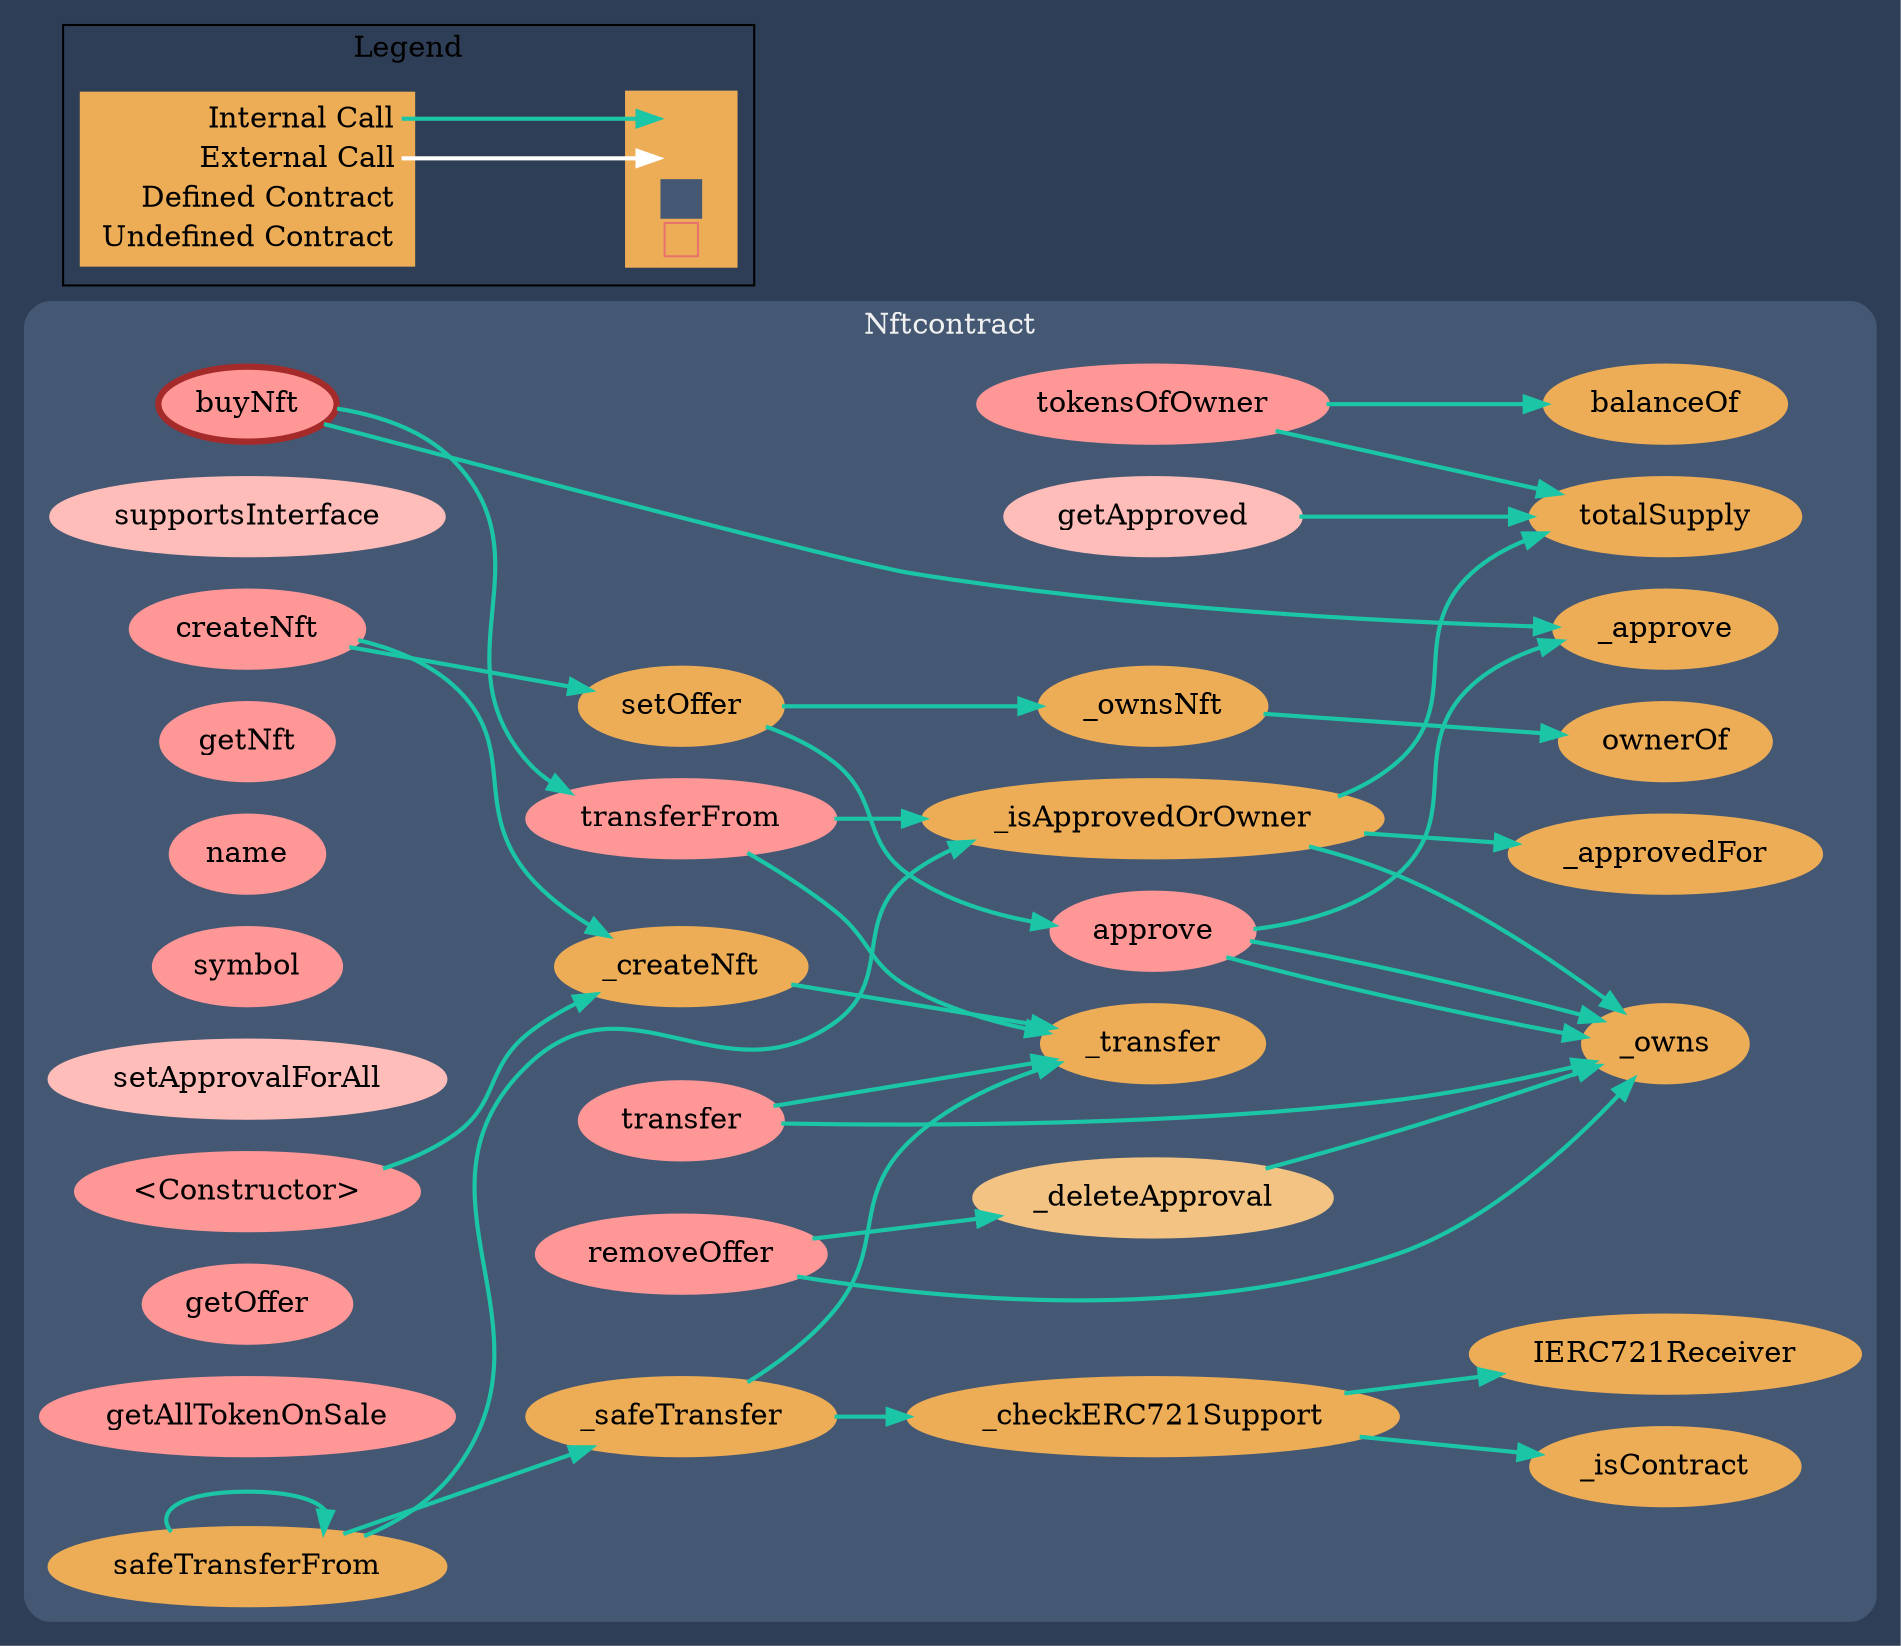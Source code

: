 digraph G {
  graph [ ratio = "auto", page = "100", compound =true, bgcolor = "#2e3e56" ];
  node [ style = "filled", fillcolor = "#edad56", color = "#edad56", penwidth =3 ];
  edge [ color = "#fcfcfc", penwidth =2, fontname = "helvetica Neue Ultra Light" ];
subgraph "clusterNftcontract" {
  graph [ label = "Nftcontract", color = "#445773", fontcolor = "#f0f0f0", style = "rounded", bgcolor = "#445773" ];
  "Nftcontract.<Constructor>" [ label = "<Constructor>", color = "#FF9797", fillcolor = "#FF9797" ];
  "Nftcontract.supportsInterface" [ label = "supportsInterface", color = "#ffbdb9", fillcolor = "#ffbdb9" ];
  "Nftcontract.createNft" [ label = "createNft", color = "#FF9797", fillcolor = "#FF9797" ];
  "Nftcontract._createNft" [ label = "_createNft" ];
  "Nftcontract.getNft" [ label = "getNft", color = "#FF9797", fillcolor = "#FF9797" ];
  "Nftcontract.balanceOf" [ label = "balanceOf" ];
  "Nftcontract.totalSupply" [ label = "totalSupply" ];
  "Nftcontract.name" [ label = "name", color = "#FF9797", fillcolor = "#FF9797" ];
  "Nftcontract.symbol" [ label = "symbol", color = "#FF9797", fillcolor = "#FF9797" ];
  "Nftcontract.ownerOf" [ label = "ownerOf" ];
  "Nftcontract.transfer" [ label = "transfer", color = "#FF9797", fillcolor = "#FF9797" ];
  "Nftcontract._transfer" [ label = "_transfer" ];
  "Nftcontract._owns" [ label = "_owns" ];
  "Nftcontract.approve" [ label = "approve", color = "#FF9797", fillcolor = "#FF9797" ];
  "Nftcontract.setApprovalForAll" [ label = "setApprovalForAll", color = "#ffbdb9", fillcolor = "#ffbdb9" ];
  "Nftcontract.getApproved" [ label = "getApproved", color = "#ffbdb9", fillcolor = "#ffbdb9" ];
  "Nftcontract._approve" [ label = "_approve" ];
  "Nftcontract.safeTransferFrom" [ label = "safeTransferFrom" ];
  "Nftcontract._safeTransfer" [ label = "_safeTransfer" ];
  "Nftcontract.transferFrom" [ label = "transferFrom", color = "#FF9797", fillcolor = "#FF9797" ];
  "Nftcontract._approvedFor" [ label = "_approvedFor" ];
  "Nftcontract._checkERC721Support" [ label = "_checkERC721Support" ];
  "Nftcontract._isContract" [ label = "_isContract" ];
  "Nftcontract._isApprovedOrOwner" [ label = "_isApprovedOrOwner" ];
  "Nftcontract._deleteApproval" [ label = "_deleteApproval", color = "#f2c383", fillcolor = "#f2c383" ];
  "Nftcontract.tokensOfOwner" [ label = "tokensOfOwner", color = "#FF9797", fillcolor = "#FF9797" ];
  "Nftcontract.getOffer" [ label = "getOffer", color = "#FF9797", fillcolor = "#FF9797" ];
  "Nftcontract.getAllTokenOnSale" [ label = "getAllTokenOnSale", color = "#FF9797", fillcolor = "#FF9797" ];
  "Nftcontract.setOffer" [ label = "setOffer" ];
  "Nftcontract.removeOffer" [ label = "removeOffer", color = "#FF9797", fillcolor = "#FF9797" ];
  "Nftcontract.buyNft" [ label = "buyNft", color = "brown", fillcolor = "#FF9797" ];
  "Nftcontract._ownsNft" [ label = "_ownsNft" ];
  "Nftcontract.IERC721Receiver" [ label = "IERC721Receiver" ];
}

  "Nftcontract.<Constructor>";
  "Nftcontract._createNft";
  "Nftcontract.createNft";
  "Nftcontract.setOffer";
  "Nftcontract._transfer";
  "Nftcontract.transfer";
  "Nftcontract._owns";
  "Nftcontract.approve";
  "Nftcontract._approve";
  "Nftcontract.getApproved";
  "Nftcontract.totalSupply";
  "Nftcontract.safeTransferFrom";
  "Nftcontract._isApprovedOrOwner";
  "Nftcontract._safeTransfer";
  "Nftcontract._checkERC721Support";
  "Nftcontract.transferFrom";
  "Nftcontract._isContract";
  "Nftcontract.IERC721Receiver";
  "Nftcontract._approvedFor";
  "Nftcontract._deleteApproval";
  "Nftcontract.tokensOfOwner";
  "Nftcontract.balanceOf";
  "Nftcontract._ownsNft";
  "Nftcontract.removeOffer";
  "Nftcontract.buyNft";
  "Nftcontract.ownerOf";
  "Nftcontract.<Constructor>" -> "Nftcontract._createNft" [ color = "#1bc6a6" ];
  "Nftcontract.createNft" -> "Nftcontract._createNft" [ color = "#1bc6a6" ];
  "Nftcontract.createNft" -> "Nftcontract.setOffer" [ color = "#1bc6a6" ];
  "Nftcontract._createNft" -> "Nftcontract._transfer" [ color = "#1bc6a6" ];
  "Nftcontract.transfer" -> "Nftcontract._owns" [ color = "#1bc6a6" ];
  "Nftcontract.transfer" -> "Nftcontract._transfer" [ color = "#1bc6a6" ];
  "Nftcontract.approve" -> "Nftcontract._owns" [ color = "#1bc6a6" ];
  "Nftcontract.approve" -> "Nftcontract._owns" [ color = "#1bc6a6" ];
  "Nftcontract.approve" -> "Nftcontract._approve" [ color = "#1bc6a6" ];
  "Nftcontract.getApproved" -> "Nftcontract.totalSupply" [ color = "#1bc6a6" ];
  "Nftcontract.safeTransferFrom" -> "Nftcontract.safeTransferFrom" [ color = "#1bc6a6" ];
  "Nftcontract.safeTransferFrom" -> "Nftcontract._isApprovedOrOwner" [ color = "#1bc6a6" ];
  "Nftcontract.safeTransferFrom" -> "Nftcontract._safeTransfer" [ color = "#1bc6a6" ];
  "Nftcontract._safeTransfer" -> "Nftcontract._transfer" [ color = "#1bc6a6" ];
  "Nftcontract._safeTransfer" -> "Nftcontract._checkERC721Support" [ color = "#1bc6a6" ];
  "Nftcontract.transferFrom" -> "Nftcontract._isApprovedOrOwner" [ color = "#1bc6a6" ];
  "Nftcontract.transferFrom" -> "Nftcontract._transfer" [ color = "#1bc6a6" ];
  "Nftcontract._checkERC721Support" -> "Nftcontract._isContract" [ color = "#1bc6a6" ];
  "Nftcontract._checkERC721Support" -> "Nftcontract.IERC721Receiver" [ color = "#1bc6a6" ];
  "Nftcontract._isApprovedOrOwner" -> "Nftcontract._owns" [ color = "#1bc6a6" ];
  "Nftcontract._isApprovedOrOwner" -> "Nftcontract.totalSupply" [ color = "#1bc6a6" ];
  "Nftcontract._isApprovedOrOwner" -> "Nftcontract._approvedFor" [ color = "#1bc6a6" ];
  "Nftcontract._deleteApproval" -> "Nftcontract._owns" [ color = "#1bc6a6" ];
  "Nftcontract.tokensOfOwner" -> "Nftcontract.balanceOf" [ color = "#1bc6a6" ];
  "Nftcontract.tokensOfOwner" -> "Nftcontract.totalSupply" [ color = "#1bc6a6" ];
  "Nftcontract.setOffer" -> "Nftcontract._ownsNft" [ color = "#1bc6a6" ];
  "Nftcontract.setOffer" -> "Nftcontract.approve" [ color = "#1bc6a6" ];
  "Nftcontract.removeOffer" -> "Nftcontract._owns" [ color = "#1bc6a6" ];
  "Nftcontract.removeOffer" -> "Nftcontract._deleteApproval" [ color = "#1bc6a6" ];
  "Nftcontract.buyNft" -> "Nftcontract._approve" [ color = "#1bc6a6" ];
  "Nftcontract.buyNft" -> "Nftcontract.transferFrom" [ color = "#1bc6a6" ];
  "Nftcontract._ownsNft" -> "Nftcontract.ownerOf" [ color = "#1bc6a6" ];


rankdir=LR
node [shape=plaintext]
subgraph cluster_01 { 
label = "Legend";
key [label=<<table border="0" cellpadding="2" cellspacing="0" cellborder="0">
  <tr><td align="right" port="i1">Internal Call</td></tr>
  <tr><td align="right" port="i2">External Call</td></tr>
  <tr><td align="right" port="i3">Defined Contract</td></tr>
  <tr><td align="right" port="i4">Undefined Contract</td></tr>
  </table>>]
key2 [label=<<table border="0" cellpadding="2" cellspacing="0" cellborder="0">
  <tr><td port="i1">&nbsp;&nbsp;&nbsp;</td></tr>
  <tr><td port="i2">&nbsp;&nbsp;&nbsp;</td></tr>
  <tr><td port="i3" bgcolor="#445773">&nbsp;&nbsp;&nbsp;</td></tr>
  <tr><td port="i4">
    <table border="1" cellborder="0" cellspacing="0" cellpadding="7" color="#e8726d">
      <tr>
       <td></td>
      </tr>
     </table>
  </td></tr>
  </table>>]
key:i1:e -> key2:i1:w [color="#1bc6a6"]
key:i2:e -> key2:i2:w [color="white"]
}
}
